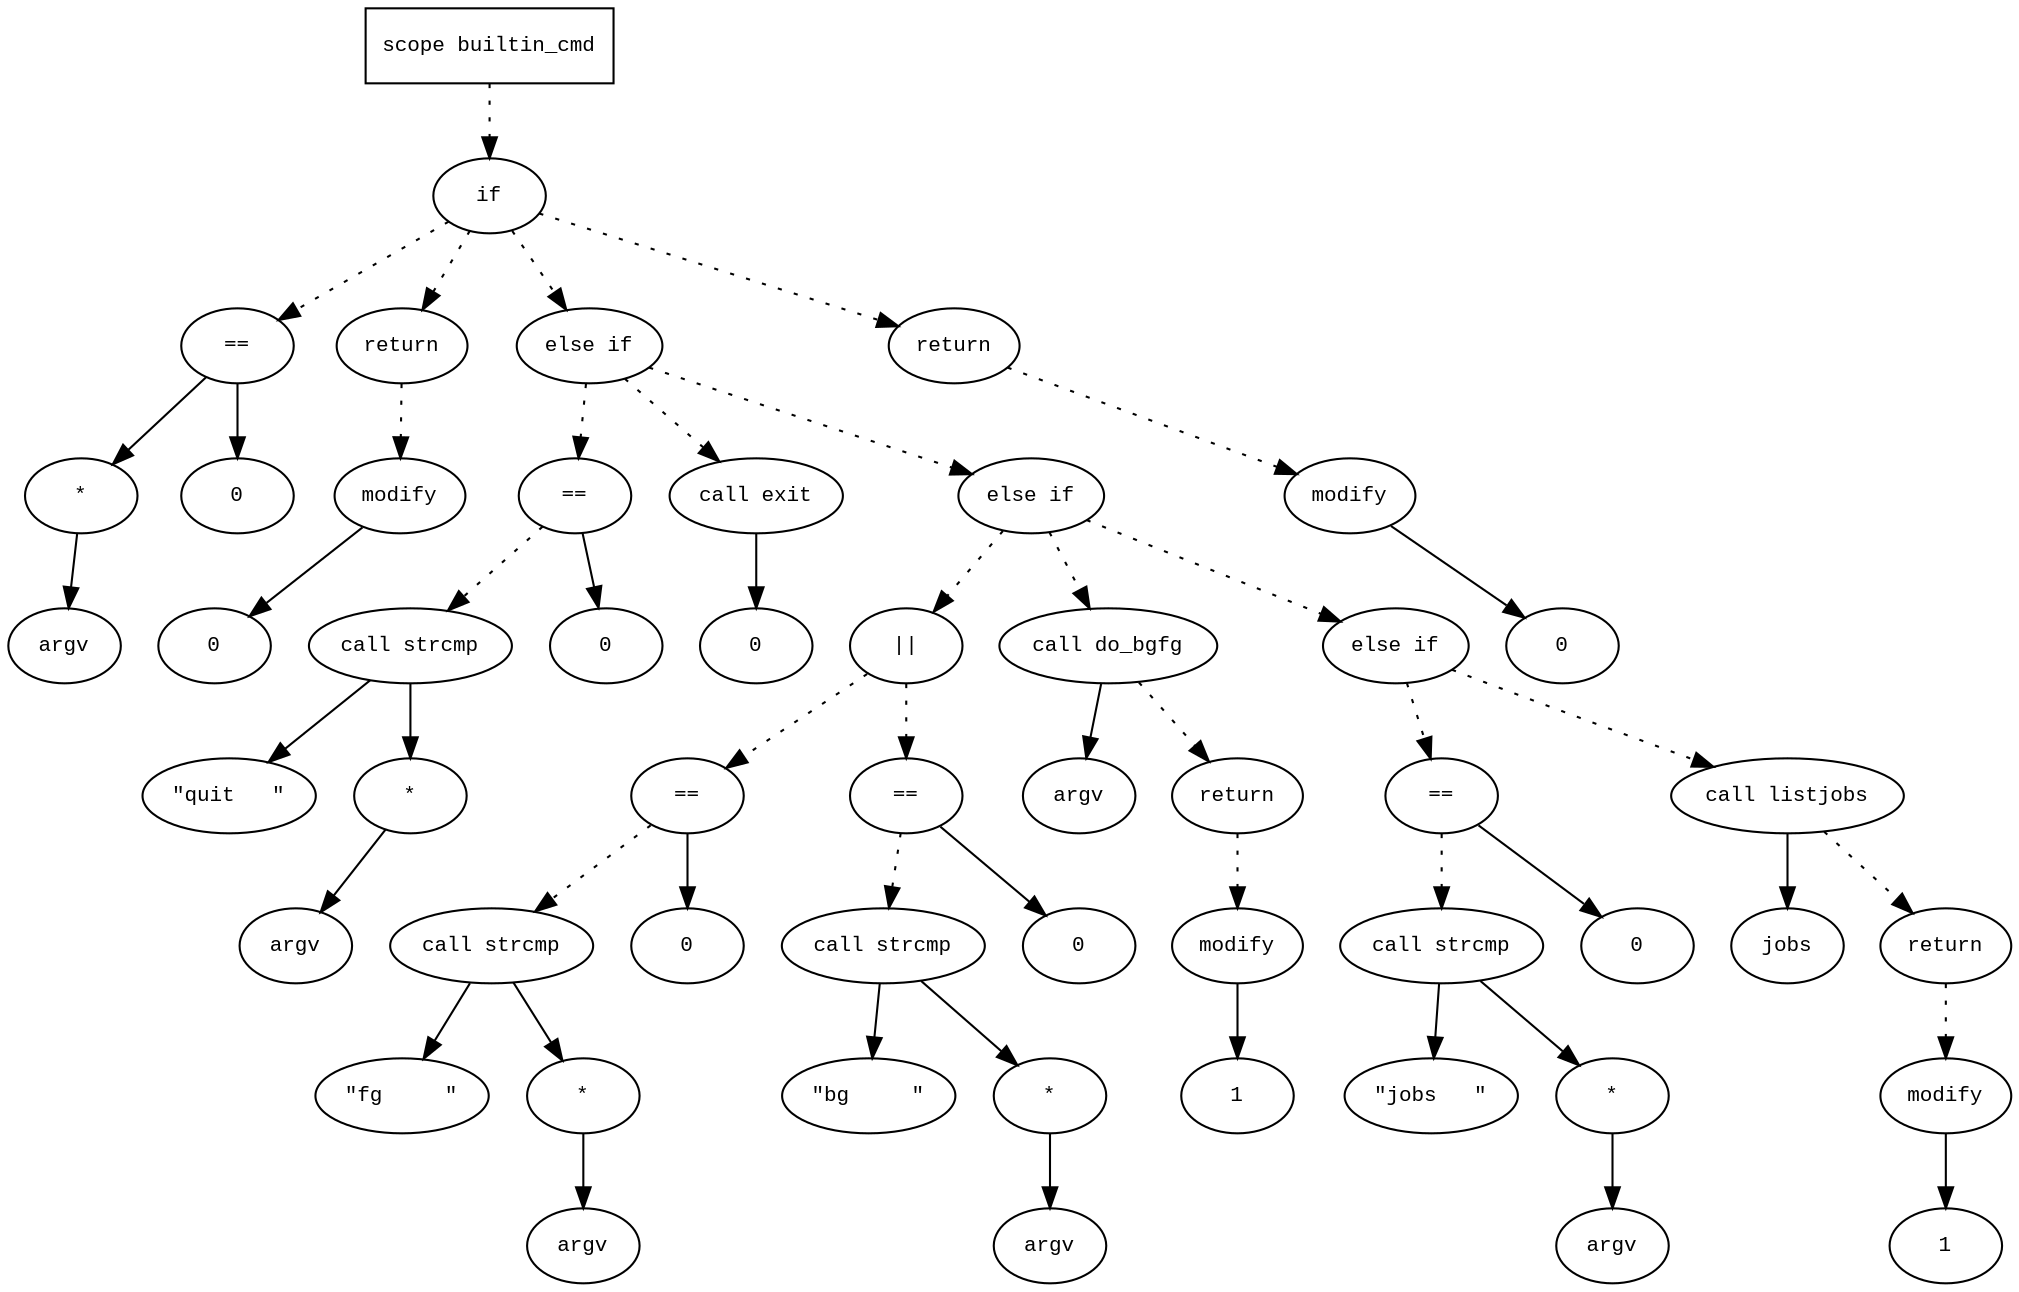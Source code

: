 digraph AST {
  graph [fontname="Times New Roman",fontsize=10];
  node  [fontname="Courier New",fontsize=10];
  edge  [fontname="Times New Roman",fontsize=10];

  node1 [label="scope builtin_cmd",shape=box];
  node2 [label="if",shape=ellipse];
  node1 -> node2 [style=dotted];
  node3 [label="==",shape=ellipse];
  node4 [label="*",shape=ellipse];
  node5 [label="argv",shape=ellipse];
  node4 -> node5;
  node3 -> node4;
  node6 [label="0",shape=ellipse];
  node3 -> node6;
  node2 -> node3 [style=dotted];
  node7 [label="return",shape=ellipse];
  node8 [label="modify",shape=ellipse];
  node9 [label="0",shape=ellipse];
  node8 -> node9;
  node7 -> node8 [style=dotted];
  node2 -> node7 [style=dotted];
  node10 [label="else if",shape=ellipse];
  node2 -> node10 [style=dotted];
  node11 [label="==",shape=ellipse];
  node12 [label="call strcmp",shape=ellipse];
  node13 [label="\"quit   \"",shape=ellipse];
  node12 -> node13;
  node14 [label="*",shape=ellipse];
  node15 [label="argv",shape=ellipse];
  node14 -> node15;
  node12 -> node14;
  node11 -> node12 [style=dotted];
  node16 [label="0",shape=ellipse];
  node11 -> node16;
  node10 -> node11 [style=dotted];
  node17 [label="call exit",shape=ellipse];
  node18 [label="0",shape=ellipse];
  node17 -> node18;
  node10 -> node17 [style=dotted];
  node19 [label="else if",shape=ellipse];
  node10 -> node19 [style=dotted];
  node20 [label="||",shape=ellipse];
  node21 [label="==",shape=ellipse];
  node22 [label="call strcmp",shape=ellipse];
  node23 [label="\"fg     \"",shape=ellipse];
  node22 -> node23;
  node24 [label="*",shape=ellipse];
  node25 [label="argv",shape=ellipse];
  node24 -> node25;
  node22 -> node24;
  node21 -> node22 [style=dotted];
  node26 [label="0",shape=ellipse];
  node21 -> node26;
  node20 -> node21 [style=dotted];
  node27 [label="==",shape=ellipse];
  node28 [label="call strcmp",shape=ellipse];
  node29 [label="\"bg     \"",shape=ellipse];
  node28 -> node29;
  node30 [label="*",shape=ellipse];
  node31 [label="argv",shape=ellipse];
  node30 -> node31;
  node28 -> node30;
  node27 -> node28 [style=dotted];
  node32 [label="0",shape=ellipse];
  node27 -> node32;
  node20 -> node27 [style=dotted];
  node19 -> node20 [style=dotted];
  node33 [label="call do_bgfg",shape=ellipse];
  node34 [label="argv",shape=ellipse];
  node33 -> node34;
  node19 -> node33 [style=dotted];
  node35 [label="return",shape=ellipse];
  node36 [label="modify",shape=ellipse];
  node37 [label="1",shape=ellipse];
  node36 -> node37;
  node35 -> node36 [style=dotted];
  node33 -> node35 [style=dotted];
  node38 [label="else if",shape=ellipse];
  node19 -> node38 [style=dotted];
  node39 [label="==",shape=ellipse];
  node40 [label="call strcmp",shape=ellipse];
  node41 [label="\"jobs   \"",shape=ellipse];
  node40 -> node41;
  node42 [label="*",shape=ellipse];
  node43 [label="argv",shape=ellipse];
  node42 -> node43;
  node40 -> node42;
  node39 -> node40 [style=dotted];
  node44 [label="0",shape=ellipse];
  node39 -> node44;
  node38 -> node39 [style=dotted];
  node45 [label="call listjobs",shape=ellipse];
  node46 [label="jobs",shape=ellipse];
  node45 -> node46;
  node38 -> node45 [style=dotted];
  node47 [label="return",shape=ellipse];
  node48 [label="modify",shape=ellipse];
  node49 [label="1",shape=ellipse];
  node48 -> node49;
  node47 -> node48 [style=dotted];
  node45 -> node47 [style=dotted];
  node50 [label="return",shape=ellipse];
  node51 [label="modify",shape=ellipse];
  node52 [label="0",shape=ellipse];
  node51 -> node52;
  node50 -> node51 [style=dotted];
  node2 -> node50 [style=dotted];
} 